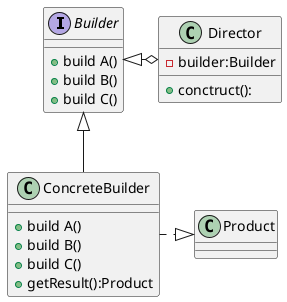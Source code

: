@startuml
interface Builder
Director o--left|> Builder
Director : -builder:Builder
Director : +conctruct():

Builder <|-- ConcreteBuilder
Builder : +build A()
Builder : +build B()
Builder : +build C()

ConcreteBuilder .right.|> Product
ConcreteBuilder : +build A()
ConcreteBuilder : +build B()
ConcreteBuilder : +build C()
ConcreteBuilder : +getResult():Product
@enduml
